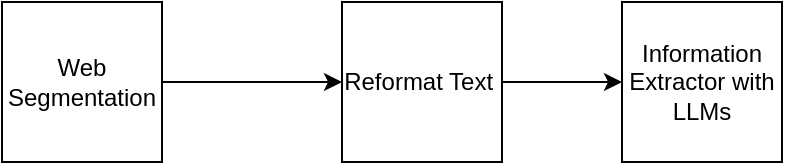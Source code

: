 <mxfile version="22.1.21" type="github">
  <diagram name="Trang-1" id="ycfWztGAG6fQPTc_3Ak8">
    <mxGraphModel dx="1364" dy="803" grid="1" gridSize="10" guides="1" tooltips="1" connect="1" arrows="1" fold="1" page="1" pageScale="1" pageWidth="827" pageHeight="1169" math="0" shadow="0">
      <root>
        <mxCell id="0" />
        <mxCell id="1" parent="0" />
        <mxCell id="mCLd9XdKiKfcRB1NWOTL-1" style="edgeStyle=orthogonalEdgeStyle;rounded=0;orthogonalLoop=1;jettySize=auto;html=1;exitX=1;exitY=0.5;exitDx=0;exitDy=0;entryX=0;entryY=0.5;entryDx=0;entryDy=0;" edge="1" parent="1" source="mCLd9XdKiKfcRB1NWOTL-2" target="mCLd9XdKiKfcRB1NWOTL-3">
          <mxGeometry relative="1" as="geometry" />
        </mxCell>
        <mxCell id="mCLd9XdKiKfcRB1NWOTL-2" value="Web Segmentation" style="whiteSpace=wrap;html=1;aspect=fixed;" vertex="1" parent="1">
          <mxGeometry x="140" y="230" width="80" height="80" as="geometry" />
        </mxCell>
        <mxCell id="mCLd9XdKiKfcRB1NWOTL-3" value="Reformat Text&amp;nbsp;" style="whiteSpace=wrap;html=1;aspect=fixed;" vertex="1" parent="1">
          <mxGeometry x="310" y="230" width="80" height="80" as="geometry" />
        </mxCell>
        <mxCell id="mCLd9XdKiKfcRB1NWOTL-4" value="Information Extractor with LLMs" style="whiteSpace=wrap;html=1;aspect=fixed;" vertex="1" parent="1">
          <mxGeometry x="450" y="230" width="80" height="80" as="geometry" />
        </mxCell>
        <mxCell id="mCLd9XdKiKfcRB1NWOTL-5" style="edgeStyle=orthogonalEdgeStyle;rounded=0;orthogonalLoop=1;jettySize=auto;html=1;entryX=0;entryY=0.5;entryDx=0;entryDy=0;" edge="1" parent="1">
          <mxGeometry relative="1" as="geometry">
            <mxPoint x="390" y="270" as="sourcePoint" />
            <mxPoint x="450" y="270" as="targetPoint" />
          </mxGeometry>
        </mxCell>
      </root>
    </mxGraphModel>
  </diagram>
</mxfile>
